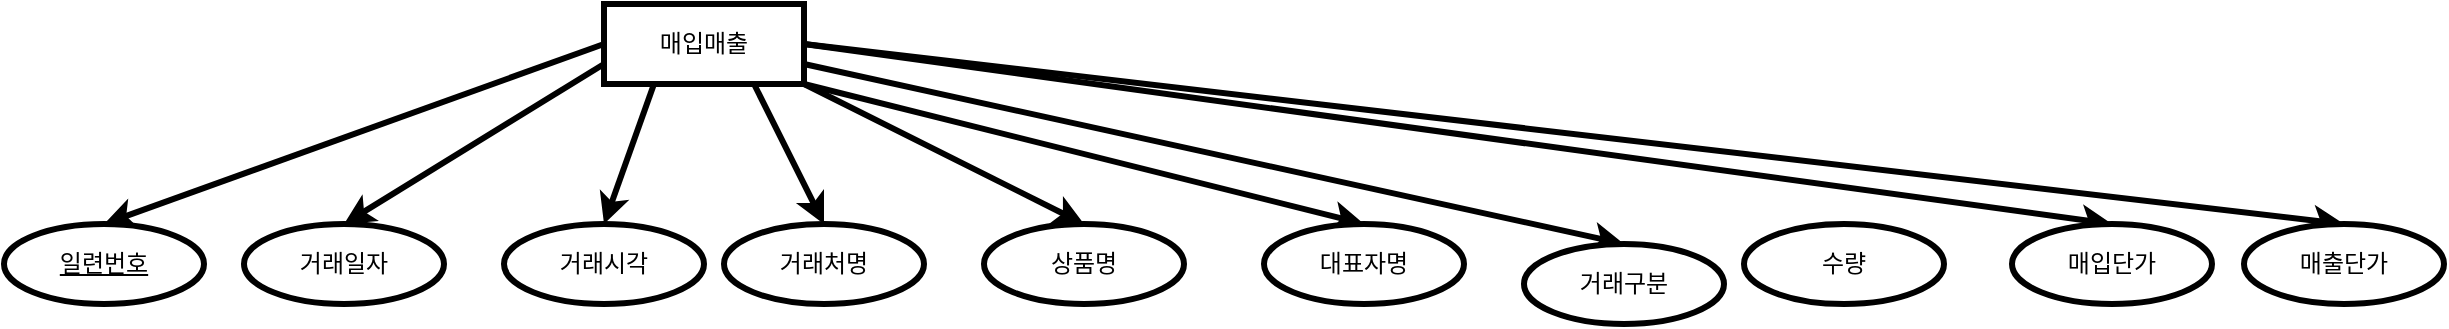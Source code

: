 <mxfile version="23.0.2" type="device">
  <diagram name="페이지-1" id="M4Id_1pIdkz0X55tzxJu">
    <mxGraphModel dx="2326" dy="705" grid="1" gridSize="10" guides="1" tooltips="1" connect="1" arrows="1" fold="1" page="1" pageScale="1" pageWidth="827" pageHeight="1169" math="0" shadow="0">
      <root>
        <mxCell id="0" />
        <mxCell id="1" parent="0" />
        <mxCell id="pQJyKxE98RG4ciC6QEuW-39" style="rounded=0;orthogonalLoop=1;jettySize=auto;html=1;exitX=0;exitY=0.5;exitDx=0;exitDy=0;entryX=0.5;entryY=0;entryDx=0;entryDy=0;strokeWidth=3;" parent="1" source="pQJyKxE98RG4ciC6QEuW-2" target="pQJyKxE98RG4ciC6QEuW-4" edge="1">
          <mxGeometry relative="1" as="geometry" />
        </mxCell>
        <mxCell id="pQJyKxE98RG4ciC6QEuW-40" style="rounded=0;orthogonalLoop=1;jettySize=auto;html=1;exitX=0;exitY=0.75;exitDx=0;exitDy=0;entryX=0.5;entryY=0;entryDx=0;entryDy=0;strokeWidth=3;" parent="1" source="pQJyKxE98RG4ciC6QEuW-2" target="pQJyKxE98RG4ciC6QEuW-8" edge="1">
          <mxGeometry relative="1" as="geometry" />
        </mxCell>
        <mxCell id="pQJyKxE98RG4ciC6QEuW-43" style="rounded=0;orthogonalLoop=1;jettySize=auto;html=1;exitX=0.25;exitY=1;exitDx=0;exitDy=0;entryX=0.5;entryY=0;entryDx=0;entryDy=0;strokeWidth=3;" parent="1" source="pQJyKxE98RG4ciC6QEuW-2" target="pQJyKxE98RG4ciC6QEuW-23" edge="1">
          <mxGeometry relative="1" as="geometry" />
        </mxCell>
        <mxCell id="pQJyKxE98RG4ciC6QEuW-44" style="rounded=0;orthogonalLoop=1;jettySize=auto;html=1;exitX=0.75;exitY=1;exitDx=0;exitDy=0;entryX=0.5;entryY=0;entryDx=0;entryDy=0;strokeWidth=3;" parent="1" source="pQJyKxE98RG4ciC6QEuW-2" target="pQJyKxE98RG4ciC6QEuW-27" edge="1">
          <mxGeometry relative="1" as="geometry" />
        </mxCell>
        <mxCell id="pQJyKxE98RG4ciC6QEuW-45" style="rounded=0;orthogonalLoop=1;jettySize=auto;html=1;exitX=1;exitY=1;exitDx=0;exitDy=0;entryX=0.5;entryY=0;entryDx=0;entryDy=0;strokeWidth=3;" parent="1" source="pQJyKxE98RG4ciC6QEuW-2" target="pQJyKxE98RG4ciC6QEuW-25" edge="1">
          <mxGeometry relative="1" as="geometry" />
        </mxCell>
        <mxCell id="pQJyKxE98RG4ciC6QEuW-46" style="rounded=0;orthogonalLoop=1;jettySize=auto;html=1;exitX=1;exitY=1;exitDx=0;exitDy=0;entryX=0.5;entryY=0;entryDx=0;entryDy=0;strokeWidth=3;" parent="1" source="pQJyKxE98RG4ciC6QEuW-2" target="pQJyKxE98RG4ciC6QEuW-28" edge="1">
          <mxGeometry relative="1" as="geometry" />
        </mxCell>
        <mxCell id="pQJyKxE98RG4ciC6QEuW-47" style="rounded=0;orthogonalLoop=1;jettySize=auto;html=1;exitX=1;exitY=0.75;exitDx=0;exitDy=0;entryX=0.5;entryY=0;entryDx=0;entryDy=0;strokeWidth=3;" parent="1" source="pQJyKxE98RG4ciC6QEuW-2" target="YmbX4Pl8wMP9L46DUGKp-1" edge="1">
          <mxGeometry relative="1" as="geometry">
            <mxPoint x="800" y="170" as="targetPoint" />
          </mxGeometry>
        </mxCell>
        <mxCell id="pQJyKxE98RG4ciC6QEuW-48" style="rounded=0;orthogonalLoop=1;jettySize=auto;html=1;exitX=1;exitY=0.5;exitDx=0;exitDy=0;entryX=0.5;entryY=0;entryDx=0;entryDy=0;strokeWidth=3;" parent="1" source="pQJyKxE98RG4ciC6QEuW-2" target="pQJyKxE98RG4ciC6QEuW-30" edge="1">
          <mxGeometry relative="1" as="geometry" />
        </mxCell>
        <mxCell id="pQJyKxE98RG4ciC6QEuW-49" style="rounded=0;orthogonalLoop=1;jettySize=auto;html=1;exitX=1;exitY=0.5;exitDx=0;exitDy=0;entryX=0.5;entryY=0;entryDx=0;entryDy=0;strokeWidth=3;" parent="1" source="pQJyKxE98RG4ciC6QEuW-2" target="pQJyKxE98RG4ciC6QEuW-37" edge="1">
          <mxGeometry relative="1" as="geometry" />
        </mxCell>
        <mxCell id="pQJyKxE98RG4ciC6QEuW-2" value="매입매출" style="whiteSpace=wrap;html=1;align=center;strokeWidth=3;" parent="1" vertex="1">
          <mxGeometry x="290" y="60" width="100" height="40" as="geometry" />
        </mxCell>
        <mxCell id="pQJyKxE98RG4ciC6QEuW-4" value="일련번호&lt;br&gt;" style="ellipse;whiteSpace=wrap;html=1;align=center;fontStyle=4;strokeWidth=3;" parent="1" vertex="1">
          <mxGeometry x="-10" y="170" width="100" height="40" as="geometry" />
        </mxCell>
        <mxCell id="pQJyKxE98RG4ciC6QEuW-8" value="거래일자&lt;br&gt;" style="ellipse;whiteSpace=wrap;html=1;align=center;strokeWidth=3;" parent="1" vertex="1">
          <mxGeometry x="110" y="170" width="100" height="40" as="geometry" />
        </mxCell>
        <mxCell id="pQJyKxE98RG4ciC6QEuW-23" value="거래시각" style="ellipse;whiteSpace=wrap;html=1;align=center;strokeWidth=3;" parent="1" vertex="1">
          <mxGeometry x="240" y="170" width="100" height="40" as="geometry" />
        </mxCell>
        <mxCell id="pQJyKxE98RG4ciC6QEuW-25" value="상품명" style="ellipse;whiteSpace=wrap;html=1;align=center;strokeWidth=3;" parent="1" vertex="1">
          <mxGeometry x="480" y="170" width="100" height="40" as="geometry" />
        </mxCell>
        <mxCell id="pQJyKxE98RG4ciC6QEuW-27" value="거래처명&lt;br&gt;" style="ellipse;whiteSpace=wrap;html=1;align=center;strokeWidth=3;" parent="1" vertex="1">
          <mxGeometry x="350" y="170" width="100" height="40" as="geometry" />
        </mxCell>
        <mxCell id="pQJyKxE98RG4ciC6QEuW-28" value="대표자명" style="ellipse;whiteSpace=wrap;html=1;align=center;strokeWidth=3;" parent="1" vertex="1">
          <mxGeometry x="620" y="170" width="100" height="40" as="geometry" />
        </mxCell>
        <mxCell id="pQJyKxE98RG4ciC6QEuW-29" value="수량" style="ellipse;whiteSpace=wrap;html=1;align=center;strokeWidth=3;" parent="1" vertex="1">
          <mxGeometry x="860" y="170" width="100" height="40" as="geometry" />
        </mxCell>
        <mxCell id="pQJyKxE98RG4ciC6QEuW-30" value="매입단가" style="ellipse;whiteSpace=wrap;html=1;align=center;strokeWidth=3;" parent="1" vertex="1">
          <mxGeometry x="994" y="170" width="100" height="40" as="geometry" />
        </mxCell>
        <mxCell id="pQJyKxE98RG4ciC6QEuW-37" value="매출단가&lt;br&gt;" style="ellipse;whiteSpace=wrap;html=1;align=center;strokeWidth=3;" parent="1" vertex="1">
          <mxGeometry x="1110" y="170" width="100" height="40" as="geometry" />
        </mxCell>
        <mxCell id="YmbX4Pl8wMP9L46DUGKp-1" value="거래구분" style="ellipse;whiteSpace=wrap;html=1;align=center;strokeWidth=3;" vertex="1" parent="1">
          <mxGeometry x="750" y="180" width="100" height="40" as="geometry" />
        </mxCell>
      </root>
    </mxGraphModel>
  </diagram>
</mxfile>
